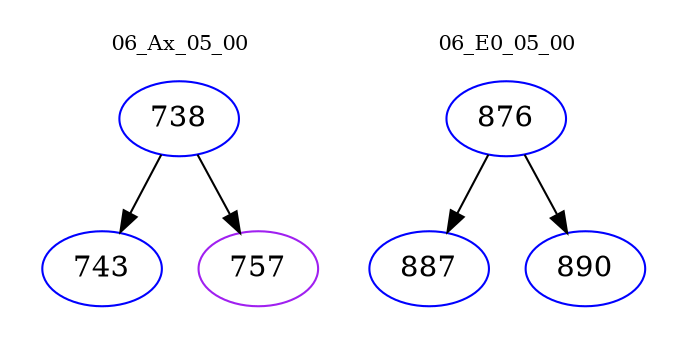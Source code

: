 digraph{
subgraph cluster_0 {
color = white
label = "06_Ax_05_00";
fontsize=10;
T0_738 [label="738", color="blue"]
T0_738 -> T0_743 [color="black"]
T0_743 [label="743", color="blue"]
T0_738 -> T0_757 [color="black"]
T0_757 [label="757", color="purple"]
}
subgraph cluster_1 {
color = white
label = "06_E0_05_00";
fontsize=10;
T1_876 [label="876", color="blue"]
T1_876 -> T1_887 [color="black"]
T1_887 [label="887", color="blue"]
T1_876 -> T1_890 [color="black"]
T1_890 [label="890", color="blue"]
}
}
